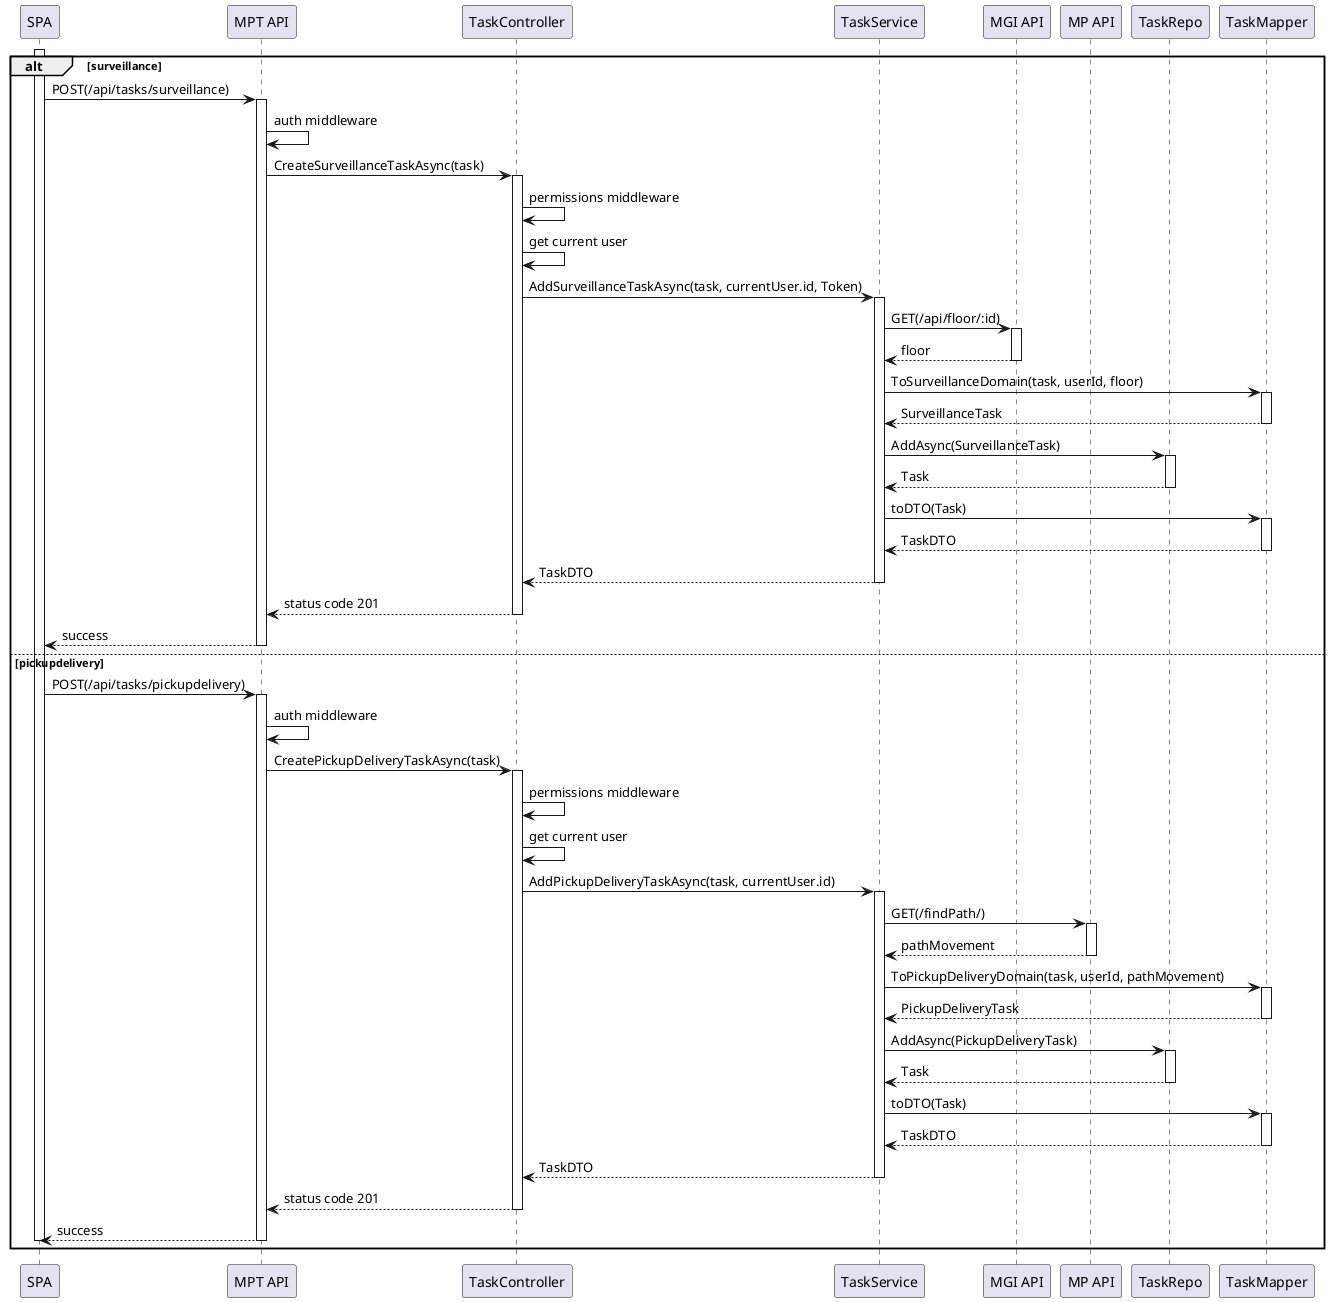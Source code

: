@startuml
participant SPA
participant "MPT API" as API
participant "TaskController" as Ctrl
participant "TaskService" as Srv
participant "MGI API" as API2
participant "MP API" as API3
participant "TaskRepo" as Repo
participant "TaskMapper" as Map

alt surveillance
    activate SPA
    SPA -> API: POST(/api/tasks/surveillance)
    activate API

    API -> API: auth middleware 
    API -> Ctrl: CreateSurveillanceTaskAsync(task)
    activate Ctrl

    Ctrl -> Ctrl: permissions middleware 
    Ctrl -> Ctrl: get current user
    Ctrl -> Srv: AddSurveillanceTaskAsync(task, currentUser.id, Token)
    activate Srv

    Srv -> API2: GET(/api/floor/:id)
    activate API2
    API2 --> Srv: floor
    deactivate API2

    Srv -> Map: ToSurveillanceDomain(task, userId, floor)
    activate Map
    Map --> Srv: SurveillanceTask
    deactivate Map

    Srv -> Repo: AddAsync(SurveillanceTask)
    activate Repo
    Repo --> Srv: Task
    deactivate Repo

    Srv -> Map: toDTO(Task)
    activate Map
    Map --> Srv: TaskDTO
    deactivate Map

    Srv --> Ctrl: TaskDTO
    deactivate Srv

    Ctrl --> API: status code 201
    deactivate Ctrl

    API --> SPA: success
    deactivate API

else pickupdelivery

    SPA -> API: POST(/api/tasks/pickupdelivery)
    activate API

    API -> API: auth middleware 
    API -> Ctrl: CreatePickupDeliveryTaskAsync(task)
    activate Ctrl

    Ctrl -> Ctrl: permissions middleware 
    Ctrl -> Ctrl: get current user
    Ctrl -> Srv: AddPickupDeliveryTaskAsync(task, currentUser.id)
    activate Srv

    Srv -> API3: GET(/findPath/)
    activate API3
    API3 --> Srv: pathMovement
    deactivate API3

    Srv -> Map: ToPickupDeliveryDomain(task, userId, pathMovement)
    activate Map
    Map --> Srv: PickupDeliveryTask
    deactivate Map

    Srv -> Repo: AddAsync(PickupDeliveryTask)
    activate Repo
    Repo --> Srv: Task
    deactivate Repo

    Srv -> Map: toDTO(Task)
    activate Map
    Map --> Srv: TaskDTO
    deactivate Map

    Srv --> Ctrl: TaskDTO
    deactivate Srv

    Ctrl --> API: status code 201
    deactivate Ctrl

    API --> SPA: success
    deactivate API
    deactivate SPA

end

@enduml